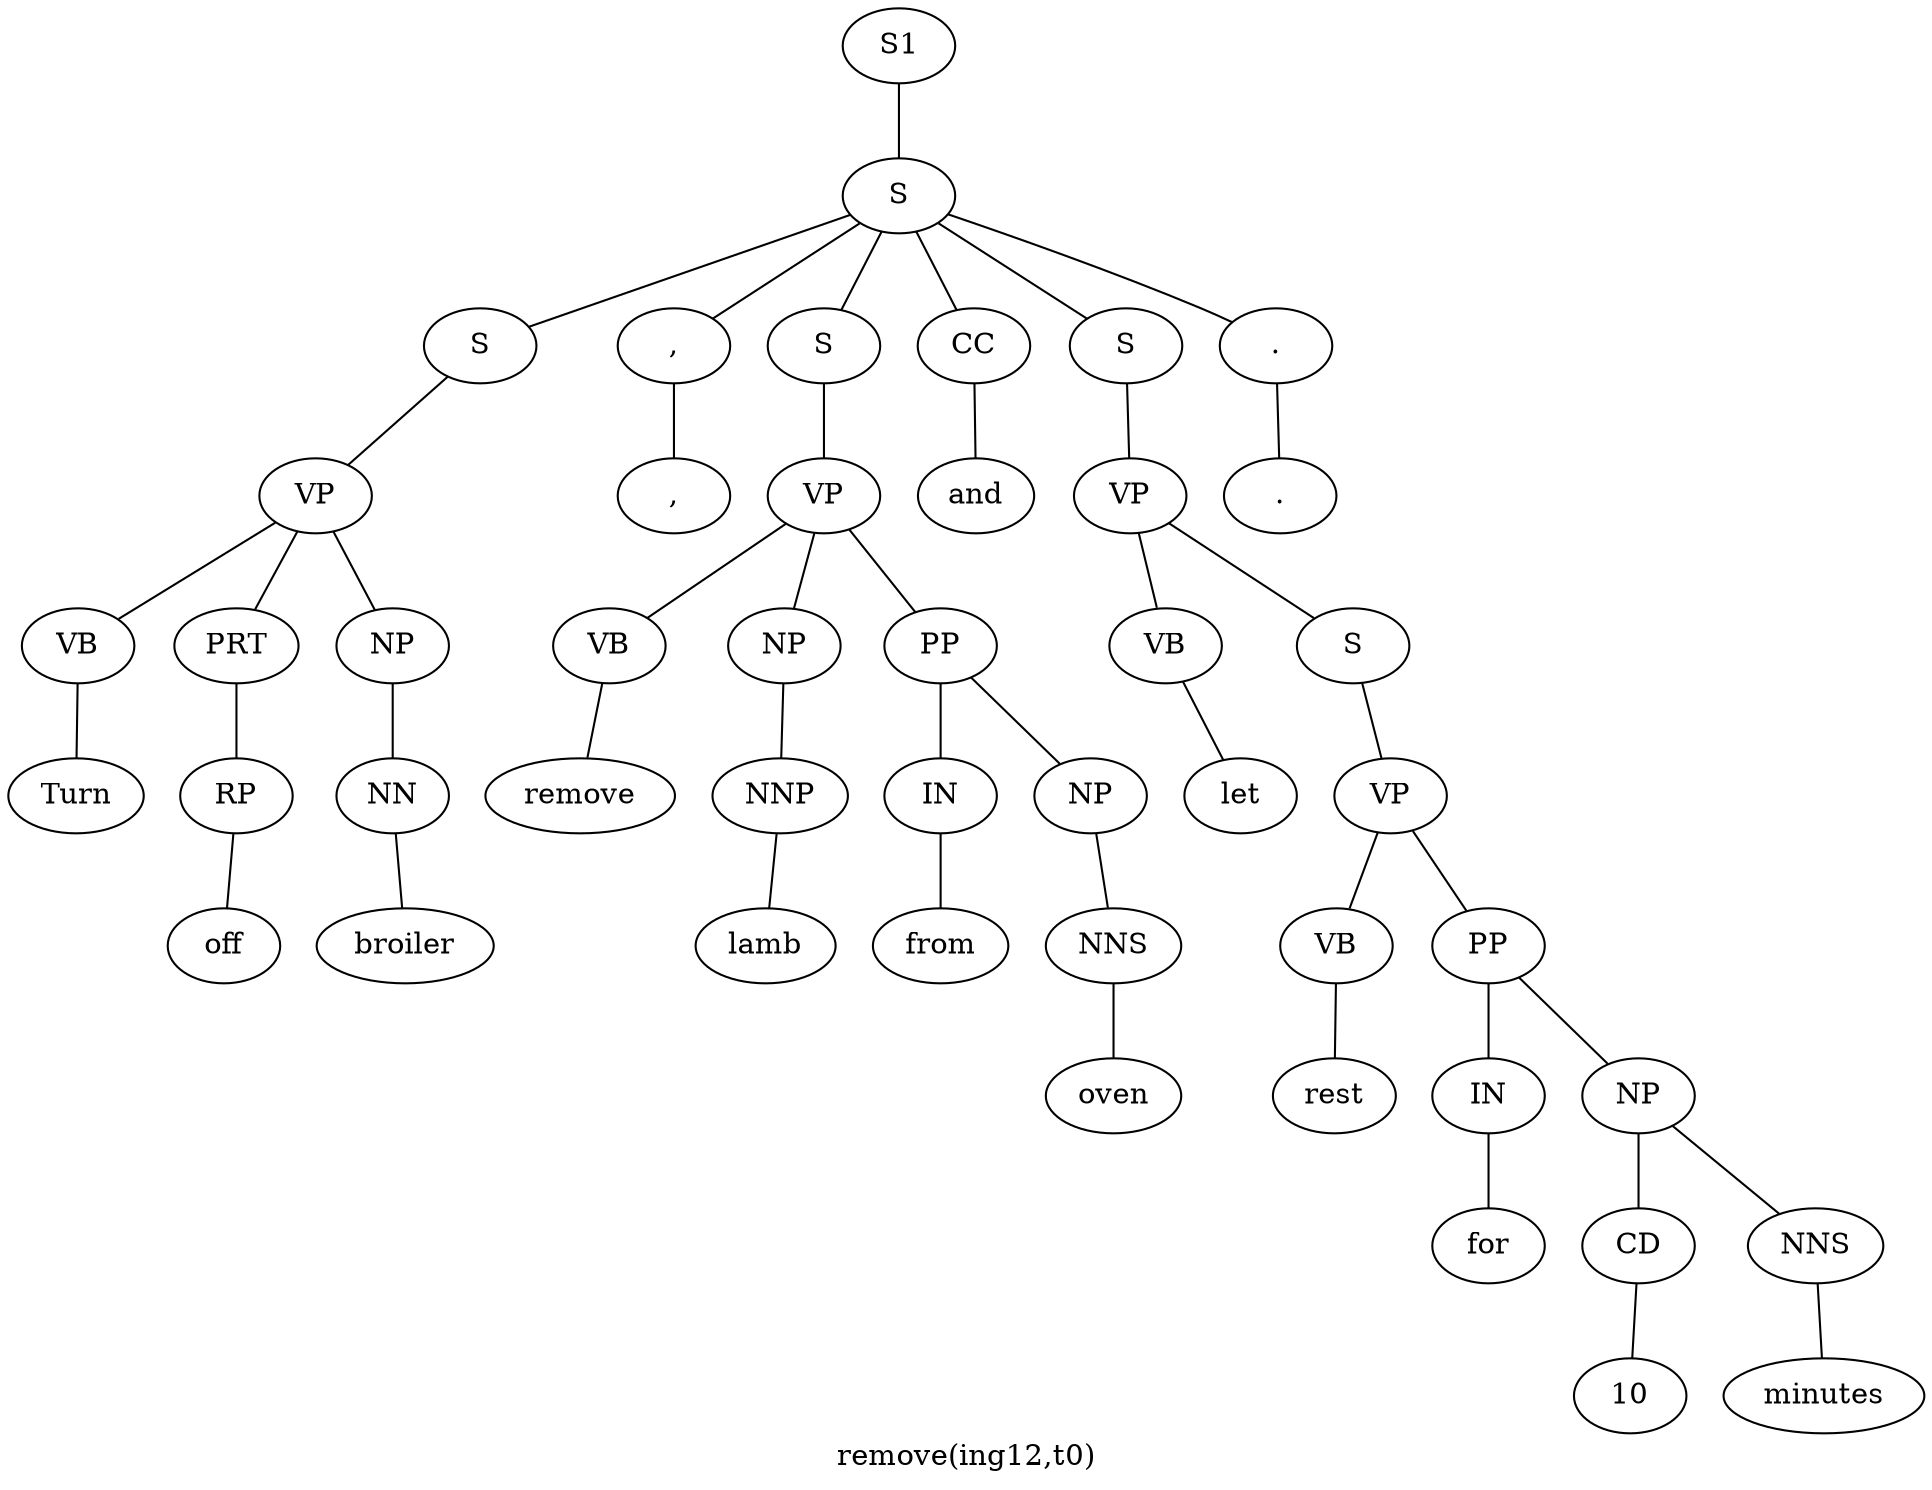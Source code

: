graph SyntaxGraph {
	label = "remove(ing12,t0)";
	Node0 [label="S1"];
	Node1 [label="S"];
	Node2 [label="S"];
	Node3 [label="VP"];
	Node4 [label="VB"];
	Node5 [label="Turn"];
	Node6 [label="PRT"];
	Node7 [label="RP"];
	Node8 [label="off"];
	Node9 [label="NP"];
	Node10 [label="NN"];
	Node11 [label="broiler"];
	Node12 [label=","];
	Node13 [label=","];
	Node14 [label="S"];
	Node15 [label="VP"];
	Node16 [label="VB"];
	Node17 [label="remove"];
	Node18 [label="NP"];
	Node19 [label="NNP"];
	Node20 [label="lamb"];
	Node21 [label="PP"];
	Node22 [label="IN"];
	Node23 [label="from"];
	Node24 [label="NP"];
	Node25 [label="NNS"];
	Node26 [label="oven"];
	Node27 [label="CC"];
	Node28 [label="and"];
	Node29 [label="S"];
	Node30 [label="VP"];
	Node31 [label="VB"];
	Node32 [label="let"];
	Node33 [label="S"];
	Node34 [label="VP"];
	Node35 [label="VB"];
	Node36 [label="rest"];
	Node37 [label="PP"];
	Node38 [label="IN"];
	Node39 [label="for"];
	Node40 [label="NP"];
	Node41 [label="CD"];
	Node42 [label="10"];
	Node43 [label="NNS"];
	Node44 [label="minutes"];
	Node45 [label="."];
	Node46 [label="."];

	Node0 -- Node1;
	Node1 -- Node2;
	Node1 -- Node12;
	Node1 -- Node14;
	Node1 -- Node27;
	Node1 -- Node29;
	Node1 -- Node45;
	Node2 -- Node3;
	Node3 -- Node4;
	Node3 -- Node6;
	Node3 -- Node9;
	Node4 -- Node5;
	Node6 -- Node7;
	Node7 -- Node8;
	Node9 -- Node10;
	Node10 -- Node11;
	Node12 -- Node13;
	Node14 -- Node15;
	Node15 -- Node16;
	Node15 -- Node18;
	Node15 -- Node21;
	Node16 -- Node17;
	Node18 -- Node19;
	Node19 -- Node20;
	Node21 -- Node22;
	Node21 -- Node24;
	Node22 -- Node23;
	Node24 -- Node25;
	Node25 -- Node26;
	Node27 -- Node28;
	Node29 -- Node30;
	Node30 -- Node31;
	Node30 -- Node33;
	Node31 -- Node32;
	Node33 -- Node34;
	Node34 -- Node35;
	Node34 -- Node37;
	Node35 -- Node36;
	Node37 -- Node38;
	Node37 -- Node40;
	Node38 -- Node39;
	Node40 -- Node41;
	Node40 -- Node43;
	Node41 -- Node42;
	Node43 -- Node44;
	Node45 -- Node46;
}